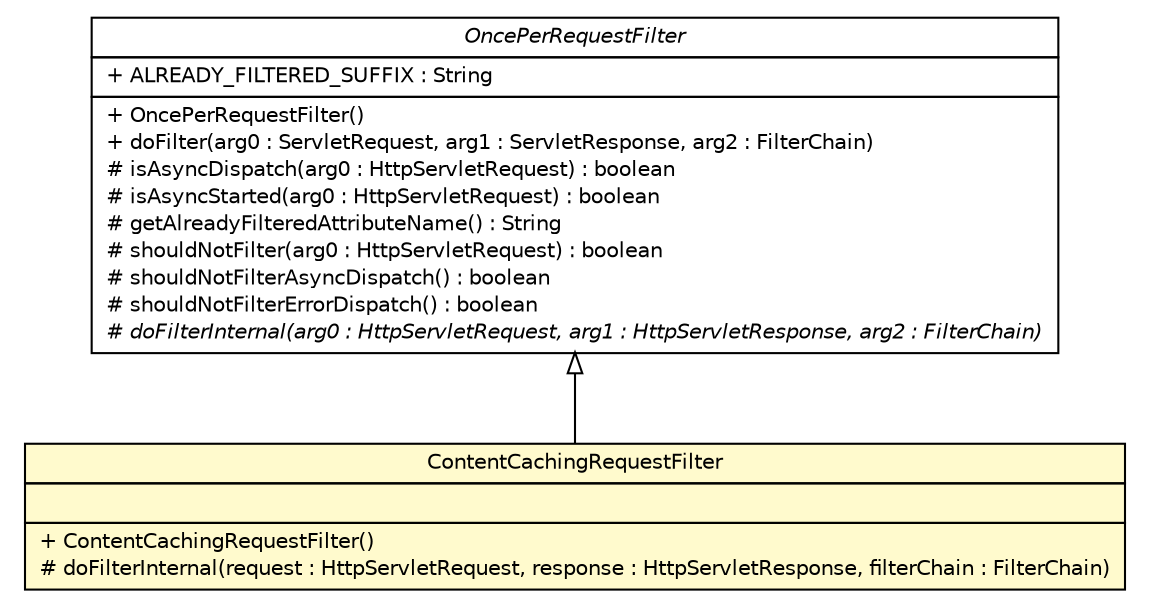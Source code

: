 #!/usr/local/bin/dot
#
# Class diagram 
# Generated by UMLGraph version R5_6-24-gf6e263 (http://www.umlgraph.org/)
#

digraph G {
	edge [fontname="Helvetica",fontsize=10,labelfontname="Helvetica",labelfontsize=10];
	node [fontname="Helvetica",fontsize=10,shape=plaintext];
	nodesep=0.25;
	ranksep=0.5;
	// com.yirendai.oss.lib.errorhandle.internal.ContentCachingRequestFilter
	c730 [label=<<table title="com.yirendai.oss.lib.errorhandle.internal.ContentCachingRequestFilter" border="0" cellborder="1" cellspacing="0" cellpadding="2" port="p" bgcolor="lemonChiffon" href="./ContentCachingRequestFilter.html">
		<tr><td><table border="0" cellspacing="0" cellpadding="1">
<tr><td align="center" balign="center"> ContentCachingRequestFilter </td></tr>
		</table></td></tr>
		<tr><td><table border="0" cellspacing="0" cellpadding="1">
<tr><td align="left" balign="left">  </td></tr>
		</table></td></tr>
		<tr><td><table border="0" cellspacing="0" cellpadding="1">
<tr><td align="left" balign="left"> + ContentCachingRequestFilter() </td></tr>
<tr><td align="left" balign="left"> # doFilterInternal(request : HttpServletRequest, response : HttpServletResponse, filterChain : FilterChain) </td></tr>
		</table></td></tr>
		</table>>, URL="./ContentCachingRequestFilter.html", fontname="Helvetica", fontcolor="black", fontsize=10.0];
	//com.yirendai.oss.lib.errorhandle.internal.ContentCachingRequestFilter extends org.springframework.web.filter.OncePerRequestFilter
	c739:p -> c730:p [dir=back,arrowtail=empty];
	// org.springframework.web.filter.OncePerRequestFilter
	c739 [label=<<table title="org.springframework.web.filter.OncePerRequestFilter" border="0" cellborder="1" cellspacing="0" cellpadding="2" port="p" href="http://java.sun.com/j2se/1.4.2/docs/api/org/springframework/web/filter/OncePerRequestFilter.html">
		<tr><td><table border="0" cellspacing="0" cellpadding="1">
<tr><td align="center" balign="center"><font face="Helvetica-Oblique"> OncePerRequestFilter </font></td></tr>
		</table></td></tr>
		<tr><td><table border="0" cellspacing="0" cellpadding="1">
<tr><td align="left" balign="left"> + ALREADY_FILTERED_SUFFIX : String </td></tr>
		</table></td></tr>
		<tr><td><table border="0" cellspacing="0" cellpadding="1">
<tr><td align="left" balign="left"> + OncePerRequestFilter() </td></tr>
<tr><td align="left" balign="left"> + doFilter(arg0 : ServletRequest, arg1 : ServletResponse, arg2 : FilterChain) </td></tr>
<tr><td align="left" balign="left"> # isAsyncDispatch(arg0 : HttpServletRequest) : boolean </td></tr>
<tr><td align="left" balign="left"> # isAsyncStarted(arg0 : HttpServletRequest) : boolean </td></tr>
<tr><td align="left" balign="left"> # getAlreadyFilteredAttributeName() : String </td></tr>
<tr><td align="left" balign="left"> # shouldNotFilter(arg0 : HttpServletRequest) : boolean </td></tr>
<tr><td align="left" balign="left"> # shouldNotFilterAsyncDispatch() : boolean </td></tr>
<tr><td align="left" balign="left"> # shouldNotFilterErrorDispatch() : boolean </td></tr>
<tr><td align="left" balign="left"><font face="Helvetica-Oblique" point-size="10.0"> # doFilterInternal(arg0 : HttpServletRequest, arg1 : HttpServletResponse, arg2 : FilterChain) </font></td></tr>
		</table></td></tr>
		</table>>, URL="http://java.sun.com/j2se/1.4.2/docs/api/org/springframework/web/filter/OncePerRequestFilter.html", fontname="Helvetica", fontcolor="black", fontsize=10.0];
}


